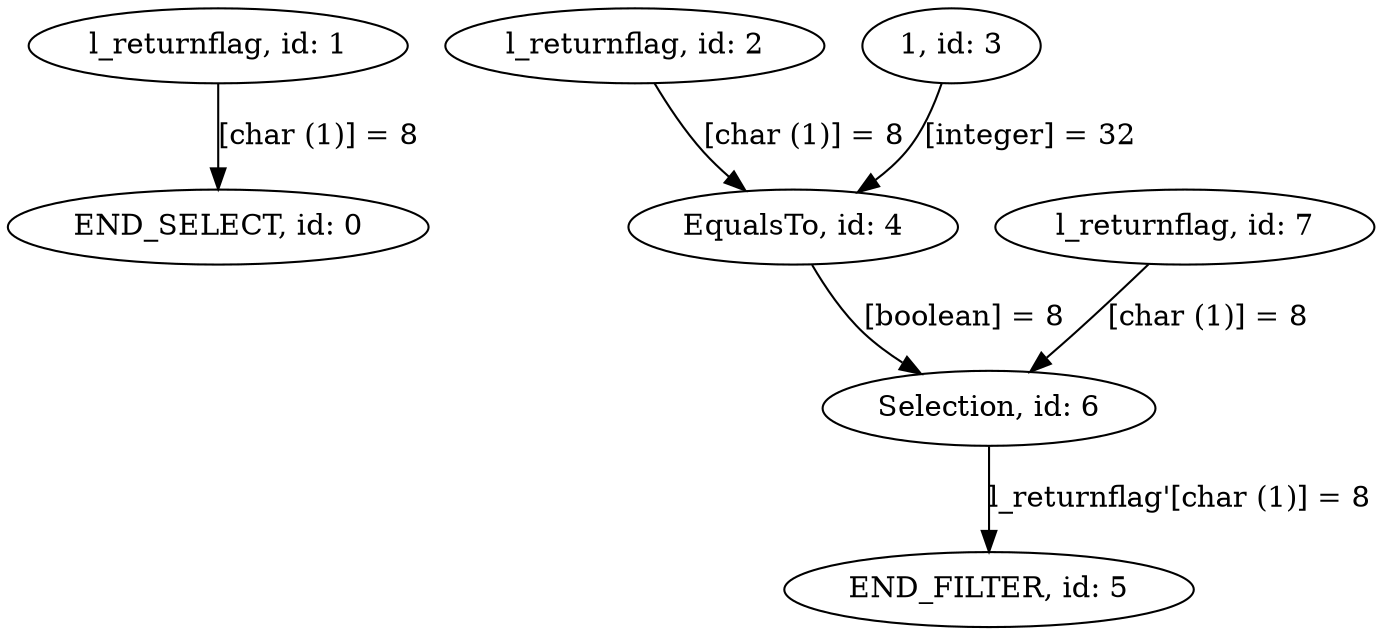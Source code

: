 digraph {
"l_returnflag, id: 1" -> "END_SELECT, id: 0"[label="[char (1)] = 8"]
"l_returnflag, id: 2" -> "EqualsTo, id: 4"[label="[char (1)] = 8"]
"1, id: 3" -> "EqualsTo, id: 4"[label="[integer] = 32"]
"l_returnflag, id: 7" -> "Selection, id: 6"[label="[char (1)] = 8"]
"EqualsTo, id: 4" -> "Selection, id: 6"[label="[boolean] = 8"]
"Selection, id: 6" -> "END_FILTER, id: 5"[label="l_returnflag'[char (1)] = 8"]
}
